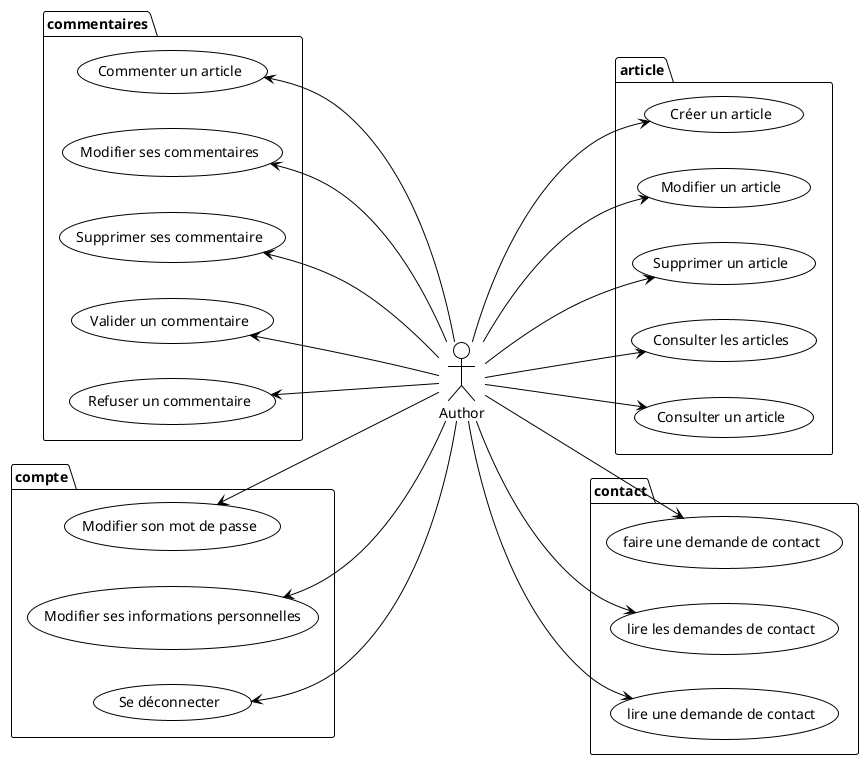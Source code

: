 @startuml

!theme plain
left to right direction

:Author:

package article {
Author ---> (Créer un article)
Author ---> (Modifier un article)
Author ---> (Supprimer un article)
Author ---> (Consulter les articles)
Author ---> (Consulter un article)
}

package commentaires {
(Commenter un article) <--- Author
(Modifier ses commentaires) <--- Author
(Supprimer ses commentaire) <--- Author
(Valider un commentaire) <--- Author
(Refuser un commentaire) <--- Author
}

package compte {
(Modifier son mot de passe) <--- Author
(Modifier ses informations personnelles) <--- Author
(Se déconnecter) <--- Author
}

package contact {
Author ---> (faire une demande de contact)
Author ---> (lire les demandes de contact)
Author ---> (lire une demande de contact)
}

@enduml
